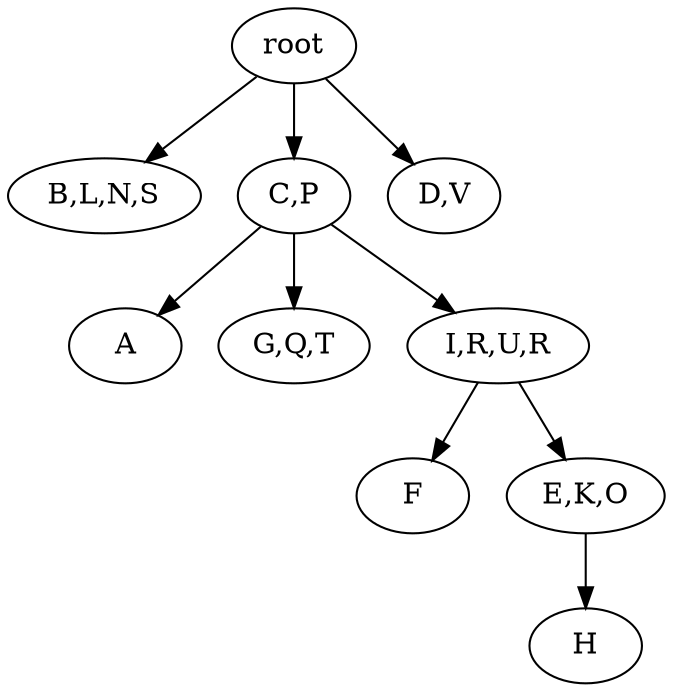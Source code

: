 strict digraph G {
	graph [name=G];
	0	 [label=root];
	3	 [label="B,L,N,S"];
	0 -> 3;
	1	 [label="C,P"];
	0 -> 1;
	2	 [label="D,V"];
	0 -> 2;
	8	 [label=F];
	7	 [label=A];
	1 -> 7;
	6	 [label="G,Q,T"];
	1 -> 6;
	5	 [label="I,R,U,R"];
	1 -> 5;
	4	 [label=H];
	9	 [label="E,K,O"];
	9 -> 4;
	5 -> 8;
	5 -> 9;
}
